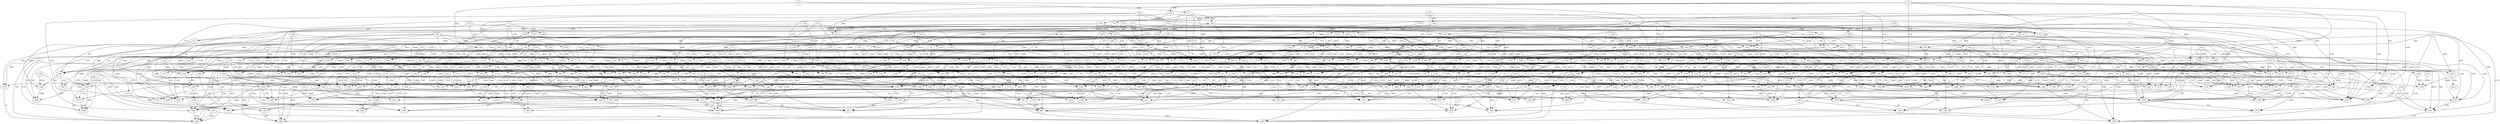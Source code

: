 digraph G {
	v227->v298 [label=575]
	v168->v384 [label=2420]
	v305->v379 [label=3521]
	v355->v435 [label=4182]
	v355->v400 [label=3879]
	v196->v476 [label=2399]
	v394->v462 [label=1653]
	v81->v365 [label=560]
	v67->v375 [label=3432]
	v89->v355 [label=4683]
	v391->v432 [label=3998]
	v54->v210 [label=851]
	v167->v373 [label=4184]
	v335->v402 [label=4924]
	v210->v411 [label=155]
	v210->v367 [label=1138]
	v266->v359 [label=3779]
	v9->v99 [label=739]
	v108->v369 [label=3181]
	v357->v432 [label=930]
	v149->v236 [label=1470]
	v109->v457 [label=3401]
	v151->v347 [label=4659]
	v118->v230 [label=2692]
	v89->v162 [label=1163]
	v127->v388 [label=4834]
	v369->v401 [label=3858]
	v36->v297 [label=290]
	v185->v312 [label=4563]
	v247->v267 [label=455]
	v400->v419 [label=2940]
	v243->v479 [label=3652]
	v147->v322 [label=1734]
	v151->v345 [label=4434]
	v82->v419 [label=4680]
	v7->v299 [label=1995]
	v409->v495 [label=4427]
	v41->v364 [label=4693]
	v148->v478 [label=4843]
	v31->v119 [label=1726]
	v270->v285 [label=4301]
	v188->v459 [label=3439]
	v58->v258 [label=4389]
	v247->v268 [label=17]
	v85->v171 [label=1477]
	v224->v416 [label=4674]
	v54->v485 [label=950]
	v333->v416 [label=2725]
	v69->v450 [label=632]
	v43->v313 [label=805]
	v58->v339 [label=1054]
	v106->v163 [label=515]
	v234->v320 [label=3066]
	v384->v404 [label=3958]
	v145->v172 [label=4830]
	v120->v415 [label=715]
	v67->v460 [label=3659]
	v95->v345 [label=1608]
	v267->v315 [label=4266]
	v138->v396 [label=4884]
	v288->v457 [label=4812]
	v73->v379 [label=747]
	v78->v197 [label=4987]
	v295->v347 [label=3913]
	v71->v284 [label=3443]
	v15->v270 [label=3895]
	v69->v480 [label=2014]
	v274->v453 [label=1329]
	v178->v345 [label=736]
	v147->v477 [label=636]
	v19->v127 [label=3921]
	v107->v496 [label=2034]
	v194->v255 [label=1769]
	v78->v94 [label=3809]
	v177->v259 [label=822]
	v357->v442 [label=2419]
	v211->v274 [label=413]
	v397->v428 [label=1640]
	v162->v172 [label=264]
	v35->v325 [label=2656]
	v4->v127 [label=464]
	v151->v184 [label=3506]
	v327->v450 [label=1679]
	v141->v467 [label=660]
	v54->v164 [label=2984]
	v176->v249 [label=105]
	v7->v479 [label=3588]
	v90->v264 [label=4160]
	v319->v340 [label=1615]
	v29->v301 [label=3018]
	v35->v41 [label=3867]
	v38->v314 [label=4632]
	v57->v199 [label=4440]
	v145->v205 [label=1101]
	v429->v465 [label=639]
	v166->v425 [label=2305]
	v25->v130 [label=1071]
	v309->v442 [label=503]
	v280->v375 [label=262]
	v266->v398 [label=2940]
	v380->v496 [label=4810]
	v68->v201 [label=4032]
	v295->v429 [label=4161]
	v185->v436 [label=4221]
	v22->v373 [label=3907]
	v348->v357 [label=99]
	v111->v280 [label=3809]
	v81->v104 [label=3185]
	v47->v212 [label=4842]
	v72->v264 [label=1333]
	v243->v270 [label=728]
	v236->v482 [label=4359]
	v388->v446 [label=2489]
	v23->v383 [label=3805]
	v92->v163 [label=3075]
	v183->v469 [label=3248]
	v88->v130 [label=1038]
	v212->v353 [label=1533]
	v369->v428 [label=4257]
	v385->v438 [label=1007]
	v234->v467 [label=3309]
	v119->v371 [label=4876]
	v23->v479 [label=4719]
	v183->v188 [label=2929]
	v16->v146 [label=2061]
	v57->v400 [label=3043]
	v104->v443 [label=2036]
	v177->v211 [label=3985]
	v402->v443 [label=4399]
	v183->v252 [label=973]
	v78->v474 [label=3772]
	v20->v299 [label=3930]
	v88->v299 [label=3805]
	v266->v496 [label=3283]
	v322->v332 [label=638]
	v238->v378 [label=1140]
	v205->v481 [label=3884]
	v169->v345 [label=1016]
	v137->v255 [label=35]
	v5->v376 [label=3642]
	v5->v30 [label=4659]
	v384->v449 [label=2637]
	v133->v443 [label=1749]
	v223->v293 [label=4151]
	v223->v392 [label=4752]
	v271->v469 [label=564]
	v34->v129 [label=3676]
	v184->v201 [label=3647]
	v125->v375 [label=1669]
	v100->v294 [label=755]
	v191->v449 [label=3431]
	v377->v433 [label=1956]
	v156->v345 [label=112]
	v124->v146 [label=74]
	v40->v87 [label=875]
	v225->v346 [label=4447]
	v83->v320 [label=2747]
	v1->v318 [label=2943]
	v248->v329 [label=1190]
	v138->v150 [label=292]
	v65->v486 [label=4968]
	v28->v155 [label=4316]
	v67->v319 [label=4395]
	v410->v456 [label=2151]
	v157->v189 [label=4367]
	v249->v256 [label=4085]
	v17->v358 [label=4205]
	v18->v170 [label=3265]
	v340->v395 [label=4695]
	v160->v447 [label=544]
	v239->v427 [label=1943]
	v155->v411 [label=4684]
	v51->v339 [label=4300]
	v7->v68 [label=3621]
	v108->v282 [label=3095]
	v144->v193 [label=3465]
	v188->v426 [label=4870]
	v92->v359 [label=1759]
	v100->v221 [label=2594]
	v305->v390 [label=4560]
	v304->v373 [label=1970]
	v429->v433 [label=3488]
	v4->v474 [label=4150]
	v6->v259 [label=4794]
	v207->v345 [label=1655]
	v109->v304 [label=913]
	v187->v237 [label=3264]
	v137->v429 [label=809]
	v146->v480 [label=3355]
	v66->v282 [label=1540]
	v16->v252 [label=3304]
	v40->v200 [label=572]
	v66->v456 [label=3695]
	v87->v112 [label=3332]
	v291->v404 [label=479]
	v301->v488 [label=3732]
	v137->v394 [label=2696]
	v241->v370 [label=1657]
	v472->v484 [label=137]
	v421->v478 [label=2515]
	v130->v239 [label=4222]
	v94->v133 [label=4403]
	v63->v331 [label=4447]
	v294->v342 [label=678]
	v298->v340 [label=444]
	v93->v392 [label=4814]
	v339->v386 [label=3527]
	v204->v433 [label=2308]
	v153->v433 [label=1640]
	v328->v497 [label=4492]
	v18->v55 [label=4248]
	v145->v245 [label=594]
	v291->v445 [label=4352]
	v319->v394 [label=457]
	v157->v163 [label=4205]
	v58->v405 [label=1871]
	v360->v388 [label=563]
	v0->v440 [label=2247]
	v324->v358 [label=4822]
	v248->v277 [label=3304]
	v330->v440 [label=1791]
	v103->v171 [label=4653]
	v115->v137 [label=156]
	v41->v359 [label=1007]
	v205->v206 [label=1236]
	v73->v240 [label=2414]
	v65->v216 [label=3903]
	v1->v320 [label=537]
	v39->v124 [label=4126]
	v429->v494 [label=1452]
	v102->v231 [label=2670]
	v101->v317 [label=783]
	v152->v280 [label=2293]
	v164->v263 [label=4691]
	v75->v172 [label=375]
	v269->v380 [label=3874]
	v29->v435 [label=3417]
	v268->v401 [label=1164]
	v227->v439 [label=3031]
	v256->v441 [label=1040]
	v229->v468 [label=1540]
	v135->v241 [label=2749]
	v220->v402 [label=4056]
	v195->v421 [label=3356]
	v142->v296 [label=2207]
	v366->v472 [label=2572]
	v179->v488 [label=3702]
	v245->v400 [label=1876]
	v19->v342 [label=2405]
	v315->v381 [label=1473]
	v240->v437 [label=1795]
	v100->v132 [label=2112]
	v11->v88 [label=3847]
	v43->v51 [label=2237]
	v8->v479 [label=4974]
	v45->v390 [label=4781]
	v238->v389 [label=517]
	v112->v182 [label=1274]
	v166->v269 [label=533]
	v34->v166 [label=4268]
	v1->v52 [label=510]
	v23->v455 [label=4968]
	v15->v271 [label=830]
	v185->v336 [label=1271]
	v94->v275 [label=85]
	v66->v344 [label=1089]
	v34->v340 [label=455]
	v158->v359 [label=1922]
	v287->v497 [label=917]
	v431->v447 [label=3743]
	v113->v411 [label=4488]
	v105->v406 [label=3921]
	v59->v477 [label=160]
	v157->v448 [label=1203]
	v131->v149 [label=798]
	v264->v492 [label=1021]
	v11->v329 [label=1741]
	v53->v186 [label=3467]
	v58->v172 [label=1804]
	v92->v471 [label=69]
	v345->v351 [label=1116]
	v37->v63 [label=2700]
	v167->v368 [label=1977]
	v70->v464 [label=2467]
	v318->v330 [label=4229]
	v282->v369 [label=3667]
	v193->v326 [label=591]
	v302->v360 [label=3285]
	v60->v128 [label=2062]
	v79->v309 [label=649]
	v202->v254 [label=3152]
	v310->v452 [label=1979]
	v42->v333 [label=155]
	v399->v495 [label=250]
	v415->v467 [label=2497]
	v97->v255 [label=2754]
	v136->v423 [label=4424]
	v90->v247 [label=4668]
	v284->v436 [label=810]
	v162->v347 [label=3522]
	v386->v423 [label=1965]
	v145->v301 [label=4713]
	v287->v411 [label=1340]
	v202->v387 [label=4673]
	v73->v144 [label=2550]
	v120->v396 [label=3196]
	v146->v307 [label=1299]
	v37->v200 [label=4158]
	v443->v459 [label=876]
	v454->v485 [label=4804]
	v3->v29 [label=1386]
	v131->v395 [label=4847]
	v410->v457 [label=3727]
	v209->v290 [label=1211]
	v60->v319 [label=3126]
	v450->v479 [label=1801]
	v44->v426 [label=4006]
	v253->v495 [label=154]
	v48->v67 [label=3273]
	v400->v492 [label=3484]
	v57->v248 [label=3317]
	v119->v393 [label=4927]
	v66->v407 [label=4961]
	v235->v478 [label=2361]
	v116->v232 [label=1331]
	v189->v296 [label=4917]
	v147->v454 [label=807]
	v143->v146 [label=1017]
	v234->v275 [label=2375]
	v229->v481 [label=3831]
	v257->v415 [label=2731]
	v230->v365 [label=2907]
	v22->v321 [label=132]
	v86->v463 [label=4448]
	v178->v189 [label=1115]
	v117->v294 [label=2889]
	v255->v324 [label=2309]
	v153->v490 [label=1684]
	v437->v443 [label=2776]
	v4->v89 [label=3535]
	v215->v257 [label=1086]
	v253->v274 [label=145]
	v350->v366 [label=3506]
	v74->v447 [label=3100]
	v4->v324 [label=3835]
	v101->v283 [label=2841]
	v467->v480 [label=3374]
	v173->v308 [label=2761]
	v333->v403 [label=2312]
	v17->v239 [label=3202]
	v224->v449 [label=3935]
	v136->v335 [label=2321]
	v269->v384 [label=1550]
	v17->v56 [label=2987]
	v117->v252 [label=4223]
	v333->v399 [label=4277]
	v127->v360 [label=597]
	v163->v273 [label=3416]
	v281->v385 [label=4372]
	v405->v412 [label=1722]
	v284->v343 [label=1325]
	v189->v323 [label=606]
	v357->v443 [label=1583]
	v57->v282 [label=2828]
	v5->v300 [label=697]
	v269->v415 [label=3722]
	v25->v447 [label=2087]
	v55->v204 [label=4615]
	v329->v403 [label=1113]
	v31->v164 [label=1565]
	v297->v387 [label=1720]
	v189->v317 [label=1513]
	v29->v472 [label=4083]
	v52->v387 [label=2956]
	v56->v148 [label=2734]
	v21->v435 [label=2930]
	v193->v392 [label=3348]
	v227->v348 [label=2373]
	v338->v429 [label=2138]
	v161->v473 [label=4275]
	v126->v427 [label=4254]
	v92->v302 [label=3868]
	v230->v344 [label=902]
	v357->v484 [label=1755]
	v135->v387 [label=4267]
	v58->v67 [label=124]
	v162->v199 [label=1703]
	v178->v230 [label=1903]
	v158->v178 [label=2590]
	v171->v378 [label=3024]
	v318->v480 [label=4]
	v325->v443 [label=4209]
	v349->v394 [label=3882]
	v284->v441 [label=2498]
	v151->v425 [label=1320]
	v19->v310 [label=157]
	v223->v314 [label=1550]
	v400->v415 [label=324]
	v121->v153 [label=675]
	v322->v345 [label=702]
	v412->v489 [label=4536]
	v200->v324 [label=4947]
	v223->v358 [label=927]
	v55->v236 [label=2813]
	v197->v227 [label=1298]
	v67->v425 [label=553]
	v60->v123 [label=2770]
	v90->v341 [label=4441]
	v217->v497 [label=1120]
	v102->v208 [label=641]
	v78->v172 [label=2728]
	v14->v411 [label=4736]
	v107->v308 [label=3709]
	v375->v396 [label=3665]
	v170->v414 [label=2]
	v234->v384 [label=906]
	v236->v304 [label=455]
	v128->v343 [label=964]
	v23->v426 [label=3927]
	v20->v69 [label=4028]
	v145->v387 [label=1277]
	v342->v433 [label=3012]
	v340->v430 [label=3526]
	v155->v327 [label=1981]
	v137->v274 [label=4439]
	v371->v454 [label=2581]
	v164->v238 [label=2040]
	v252->v463 [label=217]
	v180->v230 [label=1353]
	v366->v419 [label=485]
	v281->v488 [label=1675]
	v378->v460 [label=1486]
	v300->v438 [label=983]
	v17->v96 [label=2239]
	v385->v464 [label=2715]
	v222->v408 [label=3488]
	v369->v487 [label=4725]
	v37->v211 [label=1212]
	v73->v403 [label=3119]
	v216->v459 [label=3595]
	v133->v158 [label=1672]
	v85->v288 [label=992]
	v90->v208 [label=3760]
	v162->v471 [label=3289]
	v345->v406 [label=1830]
	v325->v449 [label=4877]
	v54->v68 [label=1686]
	v95->v157 [label=4455]
	v260->v300 [label=2314]
	v130->v362 [label=769]
	v8->v483 [label=2012]
	v40->v100 [label=1633]
	v203->v259 [label=4941]
	v362->v390 [label=4253]
	v144->v441 [label=1038]
	v152->v260 [label=1198]
	v91->v330 [label=2129]
	v160->v206 [label=427]
	v408->v429 [label=4081]
	v70->v118 [label=1865]
	v315->v473 [label=831]
	v146->v402 [label=1948]
	v121->v350 [label=4820]
	v45->v272 [label=4501]
	v405->v462 [label=22]
	v432->v491 [label=4583]
	v10->v11 [label=1463]
	v337->v373 [label=987]
	v163->v360 [label=806]
	v194->v364 [label=1386]
	v196->v297 [label=537]
	v7->v457 [label=4537]
	v281->v336 [label=913]
	v369->v484 [label=614]
	v400->v411 [label=803]
	v196->v432 [label=869]
	v50->v120 [label=3365]
	v109->v290 [label=4098]
	v74->v467 [label=3229]
	v60->v399 [label=2842]
	v84->v111 [label=1892]
	v47->v498 [label=986]
	v14->v208 [label=1371]
	v121->v260 [label=3475]
	v14->v430 [label=732]
	v361->v424 [label=2852]
	v15->v455 [label=4928]
	v22->v320 [label=244]
	v35->v435 [label=1074]
	v95->v114 [label=3746]
	v197->v335 [label=4383]
	v450->v483 [label=1690]
	v95->v290 [label=3313]
	v138->v364 [label=3519]
	v112->v447 [label=4239]
	v315->v324 [label=4612]
	v55->v231 [label=2297]
	v12->v321 [label=4297]
	v50->v79 [label=783]
	v0->v274 [label=3994]
	v171->v331 [label=3330]
	v170->v423 [label=1732]
	v137->v352 [label=1076]
	v141->v355 [label=1776]
	v112->v375 [label=951]
	v16->v31 [label=4014]
	v170->v229 [label=1423]
	v17->v309 [label=1383]
	v327->v451 [label=2059]
	v1->v312 [label=3758]
	v177->v464 [label=223]
	v51->v211 [label=3629]
	v98->v133 [label=73]
	v88->v185 [label=1071]
	v88->v387 [label=1004]
	v81->v466 [label=3183]
	v278->v379 [label=81]
	v268->v410 [label=4727]
	v258->v377 [label=860]
	v275->v415 [label=1857]
	v86->v314 [label=2751]
	v110->v357 [label=3038]
	v84->v196 [label=501]
	v167->v316 [label=4360]
	v324->v394 [label=1934]
	v47->v116 [label=4944]
	v233->v346 [label=4399]
	v71->v75 [label=2618]
	v25->v85 [label=3868]
	v26->v256 [label=1401]
	v1->v228 [label=1362]
	v90->v428 [label=2959]
	v242->v437 [label=257]
	v206->v328 [label=4235]
	v297->v452 [label=4268]
	v49->v208 [label=1144]
	v194->v389 [label=1751]
	v17->v336 [label=4769]
	v71->v316 [label=1928]
	v32->v171 [label=3765]
	v12->v401 [label=3676]
	v143->v324 [label=496]
	v28->v375 [label=1125]
	v227->v333 [label=3384]
	v278->v426 [label=615]
	v68->v438 [label=1238]
	v115->v243 [label=239]
	v87->v140 [label=628]
	v155->v450 [label=2775]
	v85->v342 [label=873]
	v77->v102 [label=1077]
	v264->v462 [label=3960]
	v84->v317 [label=143]
	v16->v124 [label=4498]
	v58->v76 [label=3243]
	v128->v208 [label=747]
	v106->v225 [label=4649]
	v405->v489 [label=3983]
	v478->v492 [label=617]
	v109->v370 [label=480]
	v428->v495 [label=2670]
	v242->v380 [label=2752]
	v7->v45 [label=3420]
	v72->v405 [label=4525]
	v48->v88 [label=4368]
	v395->v409 [label=4976]
	v278->v480 [label=635]
	v172->v482 [label=911]
	v204->v462 [label=4290]
	v151->v482 [label=4514]
	v92->v413 [label=2792]
	v51->v54 [label=3055]
	v233->v427 [label=3293]
	v233->v313 [label=3696]
	v121->v472 [label=2065]
	v258->v446 [label=655]
	v6->v329 [label=4437]
	v117->v431 [label=1635]
	v470->v476 [label=1540]
	v159->v277 [label=1478]
	v297->v358 [label=3658]
	v83->v336 [label=917]
	v217->v283 [label=1078]
	v8->v57 [label=1754]
	v30->v294 [label=3179]
	v94->v402 [label=2419]
	v193->v346 [label=1087]
	v284->v351 [label=4628]
	v0->v156 [label=3095]
	v389->v419 [label=135]
	v124->v416 [label=1613]
	v313->v323 [label=1295]
	v130->v497 [label=2481]
	v274->v403 [label=776]
	v251->v446 [label=3397]
	v0->v214 [label=2842]
	v215->v411 [label=703]
	v137->v410 [label=4938]
	v33->v266 [label=4478]
	v250->v283 [label=4381]
	v75->v92 [label=3958]
	v20->v309 [label=4019]
	v219->v273 [label=3243]
	v92->v336 [label=2629]
	v85->v99 [label=1969]
	v265->v320 [label=1847]
	v227->v248 [label=3380]
	v360->v407 [label=1524]
	v169->v315 [label=2239]
	v52->v277 [label=247]
	v25->v254 [label=1089]
	v110->v135 [label=4403]
	v274->v324 [label=4839]
	v161->v423 [label=1505]
	v11->v331 [label=3307]
	v123->v480 [label=563]
	v232->v345 [label=3663]
	v326->v343 [label=2574]
	v126->v480 [label=1682]
	v191->v202 [label=3377]
	v284->v443 [label=1776]
	v402->v431 [label=2752]
	v141->v382 [label=1961]
	v215->v379 [label=4660]
	v32->v417 [label=3748]
	v68->v410 [label=4590]
	v222->v255 [label=469]
	v275->v386 [label=3172]
	v56->v303 [label=845]
	v53->v252 [label=3968]
	v39->v45 [label=2268]
	v198->v305 [label=4002]
	v423->v451 [label=387]
	v207->v210 [label=1834]
	v87->v431 [label=3269]
	v424->v481 [label=107]
	v100->v431 [label=4039]
	v435->v473 [label=3984]
	v272->v467 [label=961]
	v126->v189 [label=4879]
	v30->v75 [label=4308]
	v349->v388 [label=2030]
	v59->v269 [label=2973]
	v261->v382 [label=4921]
	v207->v338 [label=3782]
	v478->v494 [label=1261]
	v280->v433 [label=558]
	v141->v324 [label=1168]
	v200->v481 [label=1131]
	v26->v271 [label=2484]
	v16->v215 [label=3504]
	v77->v428 [label=3325]
	v248->v420 [label=2822]
	v84->v338 [label=3812]
	v26->v326 [label=3355]
	v48->v104 [label=4364]
	v35->v106 [label=2880]
	v391->v451 [label=4188]
	v300->v364 [label=3846]
	v361->v419 [label=2269]
	v63->v457 [label=4435]
	v10->v83 [label=4750]
	v385->v486 [label=1441]
	v42->v273 [label=4617]
	v149->v289 [label=510]
	v79->v437 [label=4245]
	v296->v448 [label=1394]
	v298->v477 [label=838]
	v224->v248 [label=156]
	v138->v420 [label=2691]
	v284->v288 [label=4659]
	v40->v92 [label=2672]
	v110->v221 [label=4945]
	v340->v402 [label=933]
	v288->v443 [label=575]
	v52->v178 [label=9]
	v277->v307 [label=2064]
	v273->v380 [label=2950]
	v72->v367 [label=768]
	v259->v395 [label=1356]
	v219->v355 [label=769]
	v2->v373 [label=3918]
	v122->v317 [label=429]
	v93->v320 [label=3616]
	v93->v245 [label=3177]
	v17->v107 [label=3088]
	v261->v385 [label=52]
	v36->v58 [label=1627]
	v15->v25 [label=1017]
	v85->v298 [label=2591]
	v301->v449 [label=4690]
	v183->v383 [label=3915]
	v218->v352 [label=2767]
	v184->v230 [label=4947]
	v284->v368 [label=3858]
	v54->v495 [label=1414]
	v383->v422 [label=3561]
	v277->v402 [label=1476]
	v93->v449 [label=3739]
	v302->v368 [label=3602]
	v195->v440 [label=4877]
	v238->v405 [label=3149]
	v375->v384 [label=2397]
	v198->v236 [label=485]
	v119->v308 [label=2330]
	v234->v284 [label=4357]
	v321->v492 [label=1050]
	v74->v204 [label=1013]
	v10->v60 [label=3005]
	v345->v473 [label=1856]
	v118->v385 [label=257]
	v48->v465 [label=1010]
	v147->v264 [label=2198]
	v68->v101 [label=2833]
	v279->v496 [label=1420]
	v307->v477 [label=841]
	v387->v439 [label=810]
	v83->v332 [label=1074]
	v460->v465 [label=2672]
	v9->v462 [label=729]
	v199->v403 [label=1026]
	v184->v339 [label=3961]
	v56->v397 [label=2788]
	v228->v499 [label=849]
	v216->v359 [label=4456]
	v86->v499 [label=358]
	v18->v461 [label=897]
	v341->v450 [label=1710]
	v311->v394 [label=2779]
	v168->v434 [label=3107]
	v40->v115 [label=1061]
	v213->v375 [label=2004]
	v229->v446 [label=1483]
	v113->v496 [label=2372]
	v308->v325 [label=3544]
	v364->v479 [label=316]
	v17->v100 [label=782]
	v137->v486 [label=4048]
	v101->v237 [label=3675]
	v169->v412 [label=4483]
	v278->v285 [label=703]
	v447->v479 [label=1732]
	v128->v468 [label=831]
	v309->v340 [label=2457]
	v23->v79 [label=1847]
	v46->v109 [label=3186]
	v43->v359 [label=3760]
	v20->v155 [label=4527]
	v56->v375 [label=3886]
	v88->v353 [label=857]
	v229->v397 [label=3154]
	v116->v445 [label=4327]
	v3->v77 [label=4818]
	v67->v341 [label=2959]
	v52->v364 [label=1945]
	v46->v196 [label=550]
	v327->v350 [label=30]
	v27->v316 [label=2349]
	v214->v282 [label=3072]
	v22->v206 [label=3888]
	v37->v152 [label=3751]
	v153->v264 [label=581]
	v303->v321 [label=431]
	v381->v425 [label=2336]
	v425->v434 [label=56]
	v328->v398 [label=1690]
	v4->v9 [label=1798]
	v134->v342 [label=983]
	v324->v484 [label=4359]
	v142->v378 [label=3204]
	v266->v288 [label=2929]
	v179->v487 [label=316]
	v253->v477 [label=450]
	v183->v187 [label=141]
	v69->v456 [label=1985]
	v173->v371 [label=4277]
	v347->v355 [label=119]
	v5->v191 [label=2584]
	v71->v443 [label=2106]
	v113->v401 [label=1826]
	v270->v381 [label=1690]
	v352->v490 [label=4106]
	v241->v474 [label=2760]
	v121->v228 [label=565]
	v377->v436 [label=2199]
	v76->v393 [label=4225]
	v194->v474 [label=3450]
	v94->v202 [label=2077]
	v183->v411 [label=2677]
	v63->v316 [label=4279]
	v15->v278 [label=2825]
	v178->v431 [label=4093]
	v134->v364 [label=0]
	v34->v86 [label=4264]
	v11->v261 [label=4962]
	v115->v425 [label=3370]
	v5->v359 [label=4534]
	v214->v275 [label=2062]
	v5->v256 [label=359]
	v80->v334 [label=2870]
	v144->v308 [label=4194]
	v305->v376 [label=1270]
	v223->v397 [label=2312]
	v123->v462 [label=1650]
	v236->v264 [label=3405]
	v387->v496 [label=1037]
	v161->v360 [label=435]
	v310->v359 [label=4635]
	v173->v314 [label=2642]
	v256->v454 [label=4213]
	v302->v435 [label=4737]
	v42->v317 [label=3054]
	v361->v369 [label=3045]
	v257->v391 [label=3139]
	v120->v284 [label=3938]
	v81->v233 [label=4906]
	v136->v339 [label=2799]
	v1->v186 [label=4462]
	v19->v254 [label=1351]
	v46->v478 [label=3719]
	v1->v141 [label=2544]
	v51->v151 [label=3991]
	v31->v443 [label=2898]
	v194->v475 [label=1831]
	v160->v204 [label=812]
	v389->v448 [label=146]
	v57->v134 [label=4325]
	v251->v489 [label=2701]
	v122->v354 [label=341]
	v208->v358 [label=3431]
	v273->v308 [label=3827]
	v257->v302 [label=2388]
	v308->v474 [label=2352]
	v61->v70 [label=4395]
	v55->v491 [label=3943]
	v338->v401 [label=1951]
	v330->v443 [label=3226]
	v392->v428 [label=3297]
	v98->v167 [label=449]
	v67->v362 [label=3724]
	v56->v149 [label=4837]
	v73->v282 [label=2788]
	v51->v52 [label=2637]
	v158->v320 [label=2322]
	v334->v498 [label=1119]
	v37->v279 [label=745]
	v107->v198 [label=4266]
	v119->v263 [label=1578]
	v197->v429 [label=210]
	v121->v489 [label=1066]
	v254->v475 [label=4500]
	v236->v306 [label=4187]
	v97->v412 [label=2713]
	v361->v420 [label=372]
	v185->v485 [label=732]
	v266->v447 [label=3554]
	v493->v499 [label=2175]
	v26->v293 [label=3252]
	v43->v306 [label=4893]
	v217->v411 [label=3496]
	v227->v384 [label=1053]
	v249->v257 [label=2800]
	v149->v230 [label=3034]
	v42->v366 [label=170]
	v152->v236 [label=2786]
	v311->v427 [label=3564]
	v34->v385 [label=2700]
	v55->v457 [label=1613]
	v163->v177 [label=1427]
	v68->v400 [label=774]
	v121->v459 [label=3208]
	v297->v471 [label=1651]
	v421->v451 [label=3063]
	v322->v344 [label=4790]
	v22->v432 [label=677]
	v171->v375 [label=2226]
	v385->v488 [label=2651]
	v126->v193 [label=2099]
	v168->v212 [label=896]
	v169->v329 [label=4609]
	v428->v480 [label=833]
	v11->v445 [label=3732]
	v149->v322 [label=1845]
	v71->v184 [label=2732]
	v341->v387 [label=4751]
	v105->v136 [label=2139]
	v117->v434 [label=2757]
	v406->v451 [label=339]
	v278->v451 [label=301]
	v334->v337 [label=845]
	v115->v252 [label=2871]
	v165->v488 [label=2255]
	v8->v133 [label=3892]
	v77->v259 [label=221]
	v22->v486 [label=3427]
	v275->v310 [label=3048]
	v138->v482 [label=4511]
	v90->v490 [label=3979]
	v347->v358 [label=4044]
	v23->v283 [label=21]
	v197->v374 [label=3897]
	v456->v461 [label=339]
	v145->v296 [label=3517]
	v269->v464 [label=4474]
	v61->v300 [label=1935]
	v130->v151 [label=461]
	v173->v448 [label=4244]
	v108->v247 [label=2039]
	v317->v474 [label=525]
	v134->v234 [label=1268]
	v248->v438 [label=1575]
	v441->v457 [label=467]
	v175->v184 [label=945]
	v186->v198 [label=1061]
	v12->v429 [label=1956]
	v19->v28 [label=731]
	v168->v318 [label=3295]
	v455->v462 [label=2946]
	v274->v404 [label=4611]
	v270->v438 [label=865]
	v438->v499 [label=491]
	v163->v263 [label=3555]
	v260->v286 [label=3079]
	v74->v342 [label=3023]
	v413->v495 [label=3430]
	v198->v456 [label=107]
	v79->v200 [label=1667]
	v295->v385 [label=3213]
	v40->v110 [label=4470]
	v307->v397 [label=611]
	v219->v370 [label=2981]
	v74->v80 [label=1520]
	v456->v467 [label=3862]
	v53->v468 [label=3724]
	v12->v361 [label=4006]
	v60->v76 [label=1843]
	v39->v239 [label=804]
	v80->v481 [label=2612]
	v183->v485 [label=769]
	v76->v369 [label=4522]
	v207->v386 [label=4977]
	v319->v387 [label=3302]
	v185->v270 [label=1277]
	v126->v385 [label=2815]
	v109->v162 [label=2967]
	v170->v464 [label=4609]
	v266->v443 [label=1705]
	v326->v453 [label=4690]
	v15->v359 [label=1391]
	v322->v353 [label=1745]
	v49->v276 [label=1554]
	v8->v103 [label=3685]
	v57->v386 [label=3688]
	v308->v390 [label=4164]
	v230->v458 [label=4233]
	v251->v256 [label=231]
	v90->v436 [label=4497]
	v4->v491 [label=1923]
	v183->v379 [label=3400]
	v175->v401 [label=4223]
	v57->v380 [label=945]
	v335->v392 [label=2322]
	v161->v260 [label=4691]
	v61->v350 [label=3458]
	v387->v417 [label=1473]
	v178->v473 [label=3570]
	v197->v297 [label=73]
	v264->v299 [label=2703]
	v157->v295 [label=1900]
	v246->v256 [label=3528]
	v137->v387 [label=156]
	v30->v364 [label=4143]
	v29->v390 [label=1555]
	v42->v128 [label=2736]
	v320->v425 [label=4532]
	v265->v364 [label=1868]
	v199->v228 [label=2698]
	v419->v424 [label=181]
	v87->v321 [label=412]
	v370->v462 [label=15]
	v48->v222 [label=3512]
	v142->v182 [label=4806]
	v12->v167 [label=4360]
	v97->v492 [label=107]
	v274->v472 [label=820]
	v47->v182 [label=3173]
	v455->v463 [label=1159]
	v5->v49 [label=4685]
	v112->v491 [label=2227]
	v76->v415 [label=4862]
	v60->v149 [label=2984]
	v77->v254 [label=708]
	v97->v210 [label=1049]
	v276->v345 [label=1376]
	v327->v481 [label=270]
	v178->v195 [label=1613]
	v320->v493 [label=9]
	v212->v494 [label=3035]
	v128->v265 [label=4666]
	v375->v484 [label=767]
}
